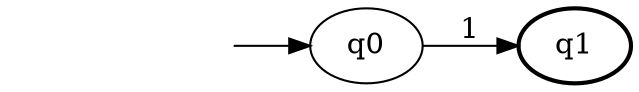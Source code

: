 digraph grafo{rankdir=LR;
	_invisible [style="invis"];
	q1 [label="q0"];
	_invisible -> q1;
	q2 [label="q1"][penwidth="2"];
	q1 -> q2 [label="1"];
}